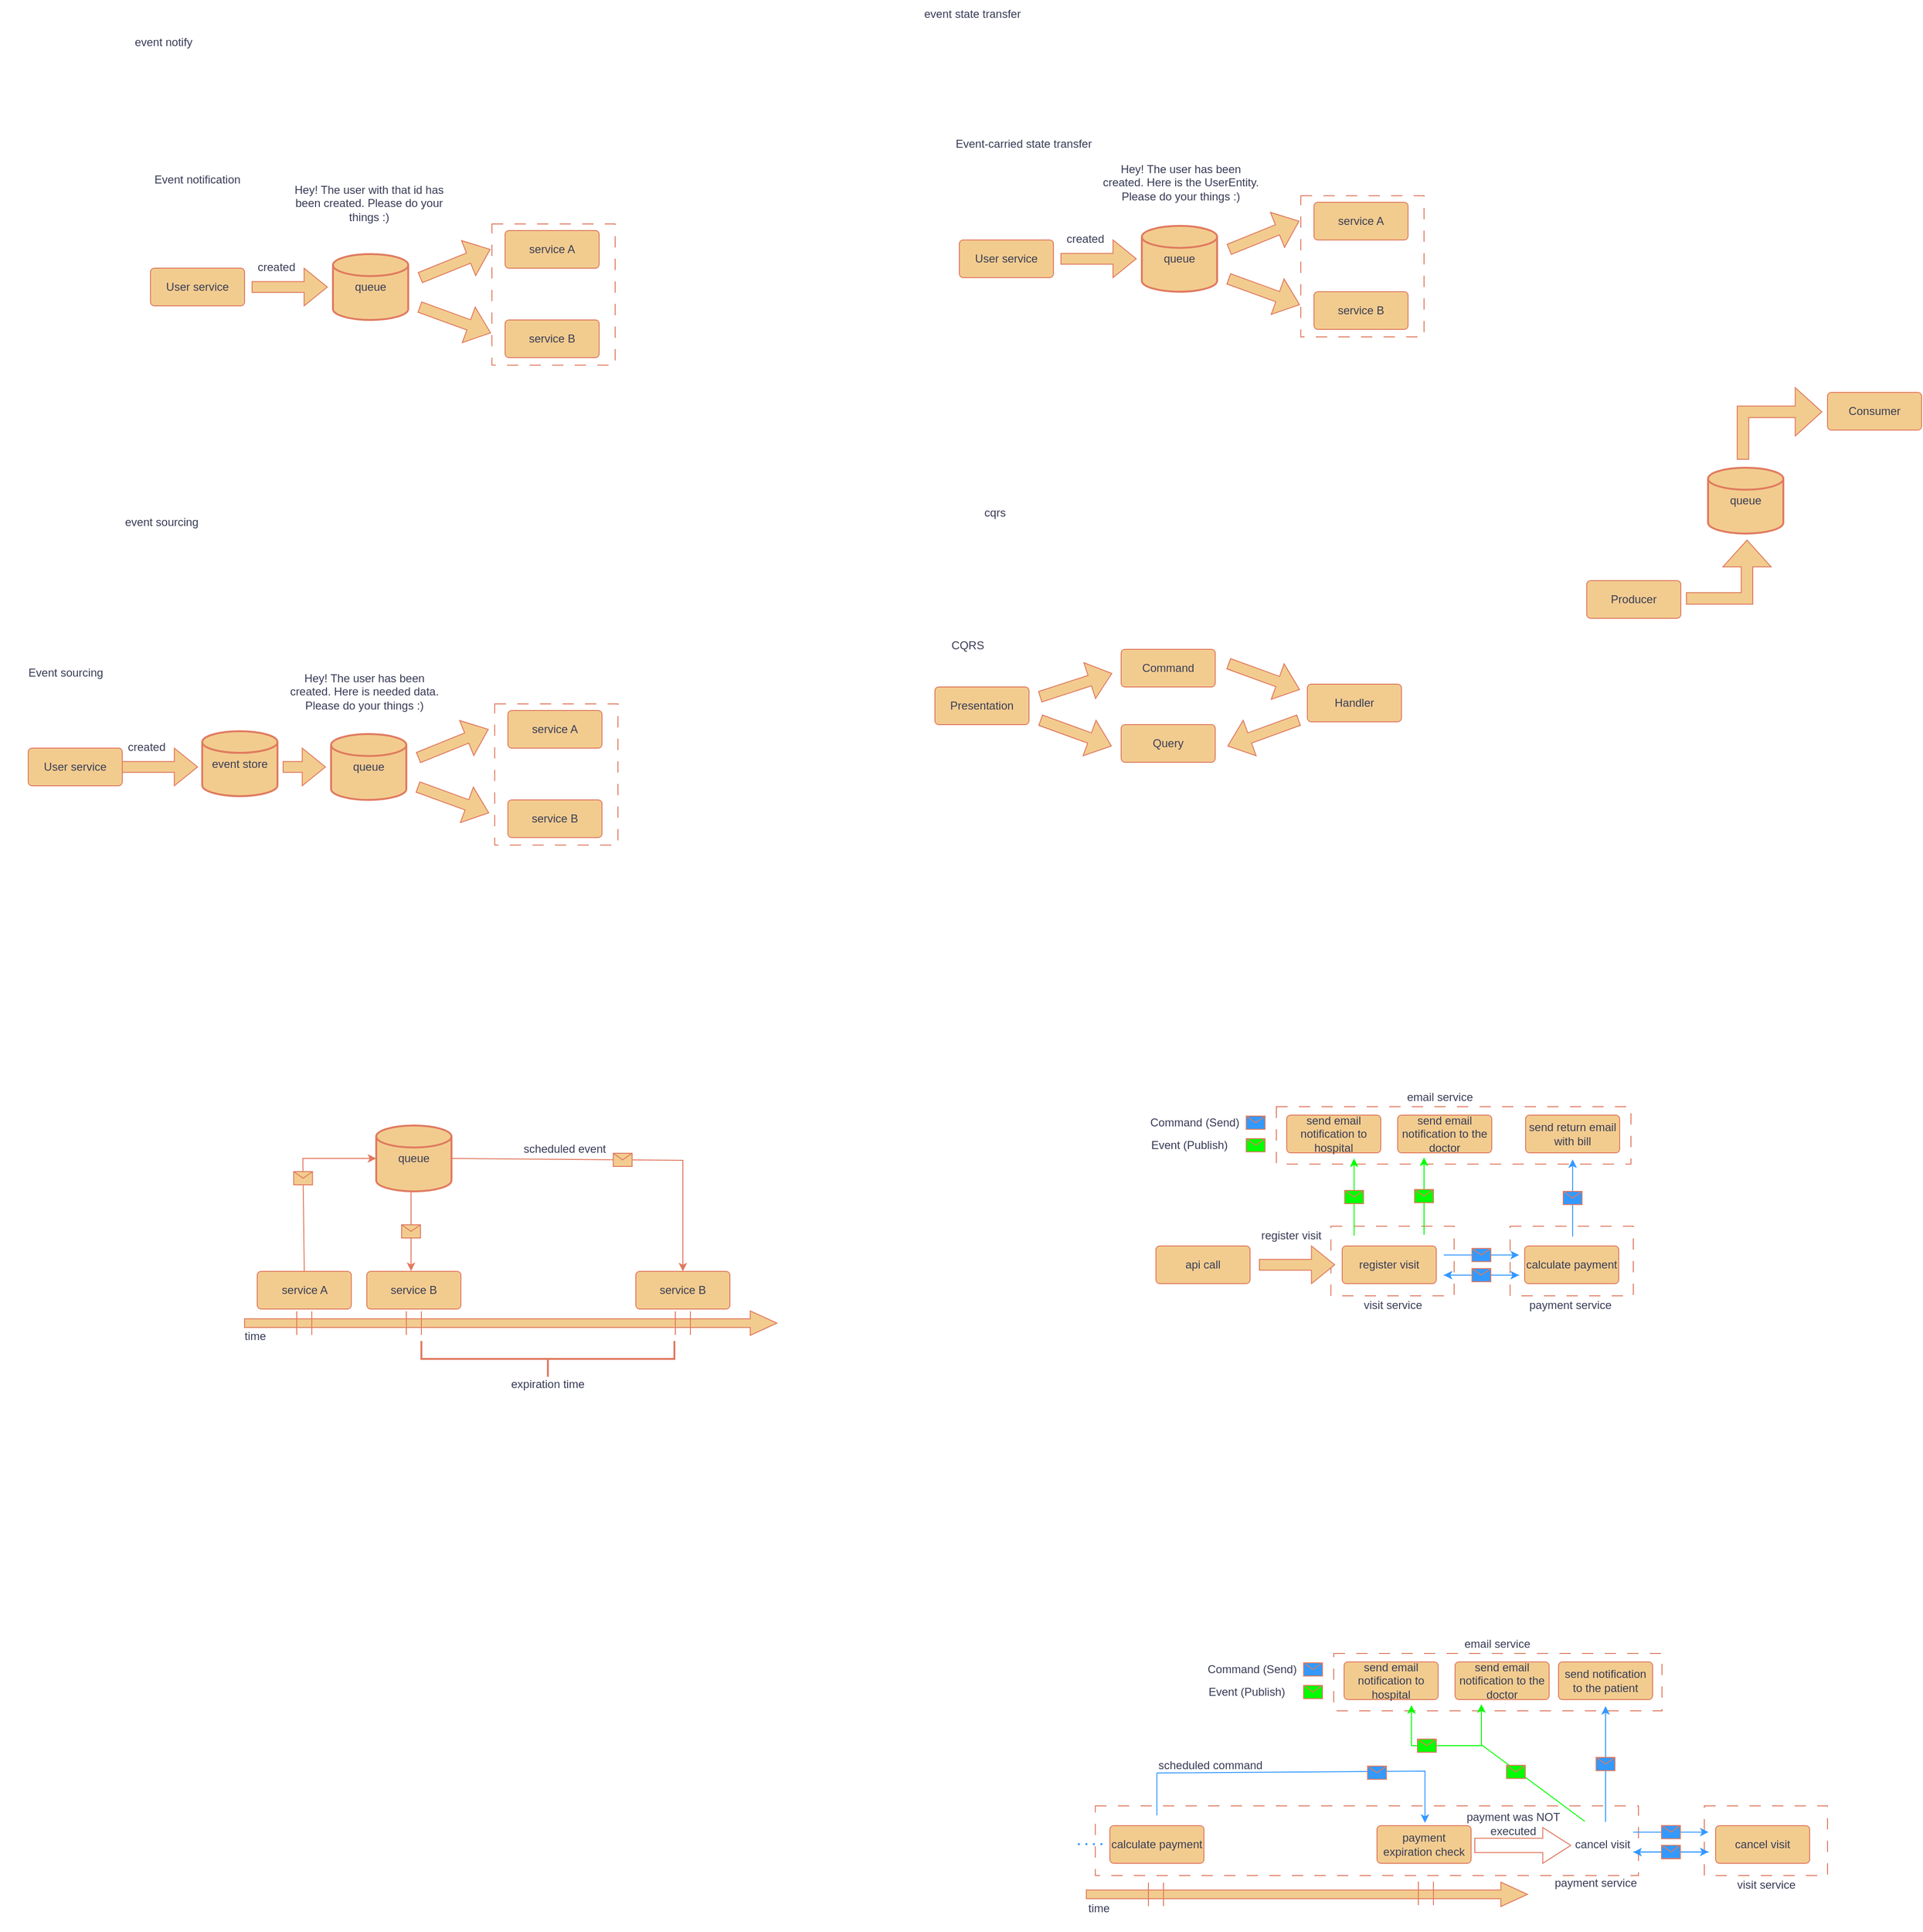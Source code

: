 <mxfile version="22.1.16" type="device">
  <diagram name="Page-1" id="03gn54fC_PQJAzi-wbwn">
    <mxGraphModel dx="1185" dy="645" grid="0" gridSize="10" guides="1" tooltips="1" connect="1" arrows="1" fold="1" page="1" pageScale="1" pageWidth="2339" pageHeight="3300" math="0" shadow="0">
      <root>
        <mxCell id="0" />
        <mxCell id="1" parent="0" />
        <mxCell id="0YOIlWyVi92QSZji-Vm6-12" value="" style="rounded=0;whiteSpace=wrap;html=1;fillColor=none;dashed=1;dashPattern=12 12;shadow=0;labelBackgroundColor=none;strokeColor=#E07A5F;fontColor=#393C56;" parent="1" vertex="1">
          <mxGeometry x="1621" y="1423" width="131" height="74" as="geometry" />
        </mxCell>
        <mxCell id="0YOIlWyVi92QSZji-Vm6-13" value="" style="rounded=0;whiteSpace=wrap;html=1;fillColor=none;dashed=1;dashPattern=12 12;shadow=0;labelBackgroundColor=none;strokeColor=#E07A5F;fontColor=#393C56;" parent="1" vertex="1">
          <mxGeometry x="1811.5" y="1423" width="131" height="74" as="geometry" />
        </mxCell>
        <mxCell id="0YOIlWyVi92QSZji-Vm6-14" value="" style="rounded=0;whiteSpace=wrap;html=1;fillColor=none;dashed=1;dashPattern=12 12;shadow=0;labelBackgroundColor=none;strokeColor=#E07A5F;fontColor=#393C56;" parent="1" vertex="1">
          <mxGeometry x="1563" y="1296" width="377" height="61" as="geometry" />
        </mxCell>
        <mxCell id="8Pn0S1RL_JVSQfI87vA--12" value="" style="rounded=0;whiteSpace=wrap;html=1;fillColor=none;dashed=1;dashPattern=12 12;shadow=0;labelBackgroundColor=none;strokeColor=#E07A5F;fontColor=#393C56;" parent="1" vertex="1">
          <mxGeometry x="729" y="358" width="131" height="150" as="geometry" />
        </mxCell>
        <mxCell id="8Pn0S1RL_JVSQfI87vA--2" value="User service" style="rounded=1;arcSize=10;whiteSpace=wrap;html=1;align=center;labelBackgroundColor=none;fillColor=#F2CC8F;strokeColor=#E07A5F;fontColor=#393C56;" parent="1" vertex="1">
          <mxGeometry x="366" y="405" width="100" height="40" as="geometry" />
        </mxCell>
        <mxCell id="8Pn0S1RL_JVSQfI87vA--3" value="queue" style="strokeWidth=2;html=1;shape=mxgraph.flowchart.database;whiteSpace=wrap;labelBackgroundColor=none;fillColor=#F2CC8F;strokeColor=#E07A5F;fontColor=#393C56;" parent="1" vertex="1">
          <mxGeometry x="560" y="390" width="80" height="70" as="geometry" />
        </mxCell>
        <mxCell id="8Pn0S1RL_JVSQfI87vA--4" value="" style="html=1;shadow=0;dashed=0;align=center;verticalAlign=middle;shape=mxgraph.arrows2.arrow;dy=0.71;dx=24.67;notch=0;labelBackgroundColor=none;fillColor=#F2CC8F;strokeColor=#E07A5F;fontColor=#393C56;" parent="1" vertex="1">
          <mxGeometry x="474" y="405" width="80" height="40" as="geometry" />
        </mxCell>
        <mxCell id="8Pn0S1RL_JVSQfI87vA--5" value="created" style="text;strokeColor=none;fillColor=none;spacingLeft=4;spacingRight=4;overflow=hidden;rotatable=0;points=[[0,0.5],[1,0.5]];portConstraint=eastwest;fontSize=12;whiteSpace=wrap;html=1;labelBackgroundColor=none;fontColor=#393C56;" parent="1" vertex="1">
          <mxGeometry x="474" y="390" width="80" height="30" as="geometry" />
        </mxCell>
        <mxCell id="8Pn0S1RL_JVSQfI87vA--6" value="service A" style="rounded=1;arcSize=10;whiteSpace=wrap;html=1;align=center;labelBackgroundColor=none;fillColor=#F2CC8F;strokeColor=#E07A5F;fontColor=#393C56;" parent="1" vertex="1">
          <mxGeometry x="743" y="365" width="100" height="40" as="geometry" />
        </mxCell>
        <mxCell id="8Pn0S1RL_JVSQfI87vA--7" value="service B" style="rounded=1;arcSize=10;whiteSpace=wrap;html=1;align=center;labelBackgroundColor=none;fillColor=#F2CC8F;strokeColor=#E07A5F;fontColor=#393C56;" parent="1" vertex="1">
          <mxGeometry x="743" y="460" width="100" height="40" as="geometry" />
        </mxCell>
        <mxCell id="8Pn0S1RL_JVSQfI87vA--8" value="" style="html=1;shadow=0;dashed=0;align=center;verticalAlign=middle;shape=mxgraph.arrows2.arrow;dy=0.71;dx=24.67;notch=0;rotation=-22;labelBackgroundColor=none;fillColor=#F2CC8F;strokeColor=#E07A5F;fontColor=#393C56;" parent="1" vertex="1">
          <mxGeometry x="650" y="380" width="80" height="40" as="geometry" />
        </mxCell>
        <mxCell id="8Pn0S1RL_JVSQfI87vA--9" value="" style="html=1;shadow=0;dashed=0;align=center;verticalAlign=middle;shape=mxgraph.arrows2.arrow;dy=0.71;dx=24.67;notch=0;rotation=20;flipV=1;flipH=0;labelBackgroundColor=none;fillColor=#F2CC8F;strokeColor=#E07A5F;fontColor=#393C56;" parent="1" vertex="1">
          <mxGeometry x="650" y="440" width="80" height="40" as="geometry" />
        </mxCell>
        <mxCell id="8Pn0S1RL_JVSQfI87vA--17" value="event notify" style="text;html=1;strokeColor=none;fillColor=none;align=center;verticalAlign=middle;whiteSpace=wrap;rounded=0;labelBackgroundColor=none;fontColor=#393C56;" parent="1" vertex="1">
          <mxGeometry x="310" y="150" width="140" height="30" as="geometry" />
        </mxCell>
        <mxCell id="8Pn0S1RL_JVSQfI87vA--18" value="Hey! The user with that id has been created. Please do your things :)" style="text;html=1;align=center;verticalAlign=middle;whiteSpace=wrap;rounded=0;labelBackgroundColor=none;fontColor=#393C56;" parent="1" vertex="1">
          <mxGeometry x="511.5" y="307" width="173" height="58" as="geometry" />
        </mxCell>
        <mxCell id="8Pn0S1RL_JVSQfI87vA--35" value="" style="rounded=0;whiteSpace=wrap;html=1;fillColor=none;dashed=1;dashPattern=12 12;shadow=0;labelBackgroundColor=none;strokeColor=#E07A5F;fontColor=#393C56;" parent="1" vertex="1">
          <mxGeometry x="1589" y="328" width="131" height="150" as="geometry" />
        </mxCell>
        <mxCell id="8Pn0S1RL_JVSQfI87vA--36" value="User service" style="rounded=1;arcSize=10;whiteSpace=wrap;html=1;align=center;labelBackgroundColor=none;fillColor=#F2CC8F;strokeColor=#E07A5F;fontColor=#393C56;" parent="1" vertex="1">
          <mxGeometry x="1226" y="375" width="100" height="40" as="geometry" />
        </mxCell>
        <mxCell id="8Pn0S1RL_JVSQfI87vA--37" value="queue" style="strokeWidth=2;html=1;shape=mxgraph.flowchart.database;whiteSpace=wrap;labelBackgroundColor=none;fillColor=#F2CC8F;strokeColor=#E07A5F;fontColor=#393C56;" parent="1" vertex="1">
          <mxGeometry x="1420" y="360" width="80" height="70" as="geometry" />
        </mxCell>
        <mxCell id="8Pn0S1RL_JVSQfI87vA--38" value="" style="html=1;shadow=0;dashed=0;align=center;verticalAlign=middle;shape=mxgraph.arrows2.arrow;dy=0.71;dx=24.67;notch=0;labelBackgroundColor=none;fillColor=#F2CC8F;strokeColor=#E07A5F;fontColor=#393C56;" parent="1" vertex="1">
          <mxGeometry x="1334" y="375" width="80" height="40" as="geometry" />
        </mxCell>
        <mxCell id="8Pn0S1RL_JVSQfI87vA--39" value="created" style="text;strokeColor=none;fillColor=none;spacingLeft=4;spacingRight=4;overflow=hidden;rotatable=0;points=[[0,0.5],[1,0.5]];portConstraint=eastwest;fontSize=12;whiteSpace=wrap;html=1;labelBackgroundColor=none;fontColor=#393C56;" parent="1" vertex="1">
          <mxGeometry x="1334" y="360" width="80" height="30" as="geometry" />
        </mxCell>
        <mxCell id="8Pn0S1RL_JVSQfI87vA--40" value="service A" style="rounded=1;arcSize=10;whiteSpace=wrap;html=1;align=center;labelBackgroundColor=none;fillColor=#F2CC8F;strokeColor=#E07A5F;fontColor=#393C56;" parent="1" vertex="1">
          <mxGeometry x="1603" y="335" width="100" height="40" as="geometry" />
        </mxCell>
        <mxCell id="8Pn0S1RL_JVSQfI87vA--41" value="service B" style="rounded=1;arcSize=10;whiteSpace=wrap;html=1;align=center;labelBackgroundColor=none;fillColor=#F2CC8F;strokeColor=#E07A5F;fontColor=#393C56;" parent="1" vertex="1">
          <mxGeometry x="1603" y="430" width="100" height="40" as="geometry" />
        </mxCell>
        <mxCell id="8Pn0S1RL_JVSQfI87vA--42" value="" style="html=1;shadow=0;dashed=0;align=center;verticalAlign=middle;shape=mxgraph.arrows2.arrow;dy=0.71;dx=24.67;notch=0;rotation=-22;labelBackgroundColor=none;fillColor=#F2CC8F;strokeColor=#E07A5F;fontColor=#393C56;" parent="1" vertex="1">
          <mxGeometry x="1510" y="350" width="80" height="40" as="geometry" />
        </mxCell>
        <mxCell id="8Pn0S1RL_JVSQfI87vA--43" value="" style="html=1;shadow=0;dashed=0;align=center;verticalAlign=middle;shape=mxgraph.arrows2.arrow;dy=0.71;dx=24.67;notch=0;rotation=20;flipV=1;flipH=0;labelBackgroundColor=none;fillColor=#F2CC8F;strokeColor=#E07A5F;fontColor=#393C56;" parent="1" vertex="1">
          <mxGeometry x="1510" y="410" width="80" height="40" as="geometry" />
        </mxCell>
        <mxCell id="8Pn0S1RL_JVSQfI87vA--49" value="event state transfer" style="text;html=1;strokeColor=none;fillColor=none;align=center;verticalAlign=middle;whiteSpace=wrap;rounded=0;labelBackgroundColor=none;fontColor=#393C56;" parent="1" vertex="1">
          <mxGeometry x="1170" y="120" width="140" height="30" as="geometry" />
        </mxCell>
        <mxCell id="8Pn0S1RL_JVSQfI87vA--50" value="Hey! The user has been created. Here is the UserEntity. Please do your things :)" style="text;html=1;align=center;verticalAlign=middle;whiteSpace=wrap;rounded=0;labelBackgroundColor=none;fontColor=#393C56;" parent="1" vertex="1">
          <mxGeometry x="1375" y="283" width="173" height="61" as="geometry" />
        </mxCell>
        <mxCell id="8Pn0S1RL_JVSQfI87vA--51" value="" style="rounded=0;whiteSpace=wrap;html=1;fillColor=none;dashed=1;dashPattern=12 12;shadow=0;labelBackgroundColor=none;strokeColor=#E07A5F;fontColor=#393C56;" parent="1" vertex="1">
          <mxGeometry x="732" y="868" width="131" height="150" as="geometry" />
        </mxCell>
        <mxCell id="8Pn0S1RL_JVSQfI87vA--52" value="User service" style="rounded=1;arcSize=10;whiteSpace=wrap;html=1;align=center;labelBackgroundColor=none;fillColor=#F2CC8F;strokeColor=#E07A5F;fontColor=#393C56;" parent="1" vertex="1">
          <mxGeometry x="236" y="915" width="100" height="40" as="geometry" />
        </mxCell>
        <mxCell id="8Pn0S1RL_JVSQfI87vA--53" value="queue" style="strokeWidth=2;html=1;shape=mxgraph.flowchart.database;whiteSpace=wrap;labelBackgroundColor=none;fillColor=#F2CC8F;strokeColor=#E07A5F;fontColor=#393C56;" parent="1" vertex="1">
          <mxGeometry x="558" y="900" width="80" height="70" as="geometry" />
        </mxCell>
        <mxCell id="8Pn0S1RL_JVSQfI87vA--54" value="" style="html=1;shadow=0;dashed=0;align=center;verticalAlign=middle;shape=mxgraph.arrows2.arrow;dy=0.71;dx=24.67;notch=0;labelBackgroundColor=none;fillColor=#F2CC8F;strokeColor=#E07A5F;fontColor=#393C56;" parent="1" vertex="1">
          <mxGeometry x="507" y="915" width="45" height="40" as="geometry" />
        </mxCell>
        <mxCell id="8Pn0S1RL_JVSQfI87vA--56" value="service A" style="rounded=1;arcSize=10;whiteSpace=wrap;html=1;align=center;labelBackgroundColor=none;fillColor=#F2CC8F;strokeColor=#E07A5F;fontColor=#393C56;" parent="1" vertex="1">
          <mxGeometry x="746" y="875" width="100" height="40" as="geometry" />
        </mxCell>
        <mxCell id="8Pn0S1RL_JVSQfI87vA--57" value="service B" style="rounded=1;arcSize=10;whiteSpace=wrap;html=1;align=center;labelBackgroundColor=none;fillColor=#F2CC8F;strokeColor=#E07A5F;fontColor=#393C56;" parent="1" vertex="1">
          <mxGeometry x="746" y="970" width="100" height="40" as="geometry" />
        </mxCell>
        <mxCell id="8Pn0S1RL_JVSQfI87vA--58" value="" style="html=1;shadow=0;dashed=0;align=center;verticalAlign=middle;shape=mxgraph.arrows2.arrow;dy=0.71;dx=24.67;notch=0;rotation=-22;labelBackgroundColor=none;fillColor=#F2CC8F;strokeColor=#E07A5F;fontColor=#393C56;" parent="1" vertex="1">
          <mxGeometry x="648" y="890" width="80" height="40" as="geometry" />
        </mxCell>
        <mxCell id="8Pn0S1RL_JVSQfI87vA--59" value="" style="html=1;shadow=0;dashed=0;align=center;verticalAlign=middle;shape=mxgraph.arrows2.arrow;dy=0.71;dx=24.67;notch=0;rotation=20;flipV=1;flipH=0;labelBackgroundColor=none;fillColor=#F2CC8F;strokeColor=#E07A5F;fontColor=#393C56;" parent="1" vertex="1">
          <mxGeometry x="648" y="950" width="80" height="40" as="geometry" />
        </mxCell>
        <mxCell id="8Pn0S1RL_JVSQfI87vA--65" value="event sourcing" style="text;html=1;strokeColor=none;fillColor=none;align=center;verticalAlign=middle;whiteSpace=wrap;rounded=0;labelBackgroundColor=none;fontColor=#393C56;" parent="1" vertex="1">
          <mxGeometry x="308" y="660" width="140" height="30" as="geometry" />
        </mxCell>
        <mxCell id="8Pn0S1RL_JVSQfI87vA--66" value="Hey! The user has been created. Here is needed data. Please do your things :)" style="text;html=1;align=center;verticalAlign=middle;whiteSpace=wrap;rounded=0;labelBackgroundColor=none;fontColor=#393C56;" parent="1" vertex="1">
          <mxGeometry x="511.5" y="830" width="163" height="49" as="geometry" />
        </mxCell>
        <mxCell id="8Pn0S1RL_JVSQfI87vA--67" value="event store" style="strokeWidth=2;html=1;shape=mxgraph.flowchart.database;whiteSpace=wrap;labelBackgroundColor=none;fillColor=#F2CC8F;strokeColor=#E07A5F;fontColor=#393C56;" parent="1" vertex="1">
          <mxGeometry x="421" y="897" width="80" height="69" as="geometry" />
        </mxCell>
        <mxCell id="8Pn0S1RL_JVSQfI87vA--71" value="Presentation" style="rounded=1;arcSize=10;whiteSpace=wrap;html=1;align=center;labelBackgroundColor=none;fillColor=#F2CC8F;strokeColor=#E07A5F;fontColor=#393C56;" parent="1" vertex="1">
          <mxGeometry x="1200" y="850" width="100" height="40" as="geometry" />
        </mxCell>
        <mxCell id="8Pn0S1RL_JVSQfI87vA--72" value="" style="html=1;shadow=0;dashed=0;align=center;verticalAlign=middle;shape=mxgraph.arrows2.arrow;dy=0.71;dx=24.67;notch=0;rotation=-18;labelBackgroundColor=none;fillColor=#F2CC8F;strokeColor=#E07A5F;fontColor=#393C56;" parent="1" vertex="1">
          <mxGeometry x="1310" y="828" width="80" height="40" as="geometry" />
        </mxCell>
        <mxCell id="8Pn0S1RL_JVSQfI87vA--74" value="Command" style="rounded=1;arcSize=10;whiteSpace=wrap;html=1;align=center;labelBackgroundColor=none;fillColor=#F2CC8F;strokeColor=#E07A5F;fontColor=#393C56;" parent="1" vertex="1">
          <mxGeometry x="1398" y="810" width="100" height="40" as="geometry" />
        </mxCell>
        <mxCell id="8Pn0S1RL_JVSQfI87vA--75" value="Query" style="rounded=1;arcSize=10;whiteSpace=wrap;html=1;align=center;labelBackgroundColor=none;fillColor=#F2CC8F;strokeColor=#E07A5F;fontColor=#393C56;" parent="1" vertex="1">
          <mxGeometry x="1398" y="890" width="100" height="40" as="geometry" />
        </mxCell>
        <mxCell id="8Pn0S1RL_JVSQfI87vA--76" value="" style="html=1;shadow=0;dashed=0;align=center;verticalAlign=middle;shape=mxgraph.arrows2.arrow;dy=0.71;dx=24.67;notch=0;rotation=20;labelBackgroundColor=none;fillColor=#F2CC8F;strokeColor=#E07A5F;fontColor=#393C56;" parent="1" vertex="1">
          <mxGeometry x="1310" y="879" width="80" height="40" as="geometry" />
        </mxCell>
        <mxCell id="8Pn0S1RL_JVSQfI87vA--77" value="" style="html=1;shadow=0;dashed=0;align=center;verticalAlign=middle;shape=mxgraph.arrows2.arrow;dy=0.71;dx=24.67;notch=0;labelBackgroundColor=none;fillColor=#F2CC8F;strokeColor=#E07A5F;fontColor=#393C56;rotation=20;" parent="1" vertex="1">
          <mxGeometry x="1510" y="819" width="80" height="40" as="geometry" />
        </mxCell>
        <mxCell id="8Pn0S1RL_JVSQfI87vA--78" value="" style="html=1;shadow=0;dashed=0;align=center;verticalAlign=middle;shape=mxgraph.arrows2.arrow;dy=0.71;dx=24.67;notch=0;labelBackgroundColor=none;fillColor=#F2CC8F;strokeColor=#E07A5F;fontColor=#393C56;flipV=1;flipH=1;rotation=-20;" parent="1" vertex="1">
          <mxGeometry x="1509" y="879" width="80" height="40" as="geometry" />
        </mxCell>
        <mxCell id="8Pn0S1RL_JVSQfI87vA--80" value="cqrs" style="text;html=1;strokeColor=none;fillColor=none;align=center;verticalAlign=middle;whiteSpace=wrap;rounded=0;labelBackgroundColor=none;fontColor=#393C56;" parent="1" vertex="1">
          <mxGeometry x="1194" y="650" width="140" height="30" as="geometry" />
        </mxCell>
        <mxCell id="8Pn0S1RL_JVSQfI87vA--82" value="Event notification" style="text;html=1;strokeColor=none;fillColor=none;align=center;verticalAlign=middle;whiteSpace=wrap;rounded=0;labelBackgroundColor=none;fontColor=#393C56;" parent="1" vertex="1">
          <mxGeometry x="346" y="296" width="140" height="30" as="geometry" />
        </mxCell>
        <mxCell id="8Pn0S1RL_JVSQfI87vA--83" value="Event sourcing" style="text;html=1;strokeColor=none;fillColor=none;align=center;verticalAlign=middle;whiteSpace=wrap;rounded=0;labelBackgroundColor=none;fontColor=#393C56;" parent="1" vertex="1">
          <mxGeometry x="206" y="820" width="140" height="30" as="geometry" />
        </mxCell>
        <mxCell id="8Pn0S1RL_JVSQfI87vA--85" value="Event-carried state transfer" style="text;html=1;strokeColor=none;fillColor=none;align=center;verticalAlign=middle;whiteSpace=wrap;rounded=0;labelBackgroundColor=none;fontColor=#393C56;" parent="1" vertex="1">
          <mxGeometry x="1211" y="259" width="167" height="27" as="geometry" />
        </mxCell>
        <mxCell id="8Pn0S1RL_JVSQfI87vA--86" value="CQRS" style="text;html=1;strokeColor=none;fillColor=none;align=center;verticalAlign=middle;whiteSpace=wrap;rounded=0;labelBackgroundColor=none;fontColor=#393C56;" parent="1" vertex="1">
          <mxGeometry x="1165" y="791" width="140" height="30" as="geometry" />
        </mxCell>
        <mxCell id="8Pn0S1RL_JVSQfI87vA--87" value="Producer" style="rounded=1;arcSize=10;whiteSpace=wrap;html=1;align=center;labelBackgroundColor=none;fillColor=#F2CC8F;strokeColor=#E07A5F;fontColor=#393C56;" parent="1" vertex="1">
          <mxGeometry x="1893" y="737" width="100" height="40" as="geometry" />
        </mxCell>
        <mxCell id="8Pn0S1RL_JVSQfI87vA--88" value="queue" style="strokeWidth=2;html=1;shape=mxgraph.flowchart.database;whiteSpace=wrap;labelBackgroundColor=none;fillColor=#F2CC8F;strokeColor=#E07A5F;fontColor=#393C56;" parent="1" vertex="1">
          <mxGeometry x="2022" y="617" width="80" height="70" as="geometry" />
        </mxCell>
        <mxCell id="8Pn0S1RL_JVSQfI87vA--91" value="" style="html=1;shadow=0;dashed=0;align=center;verticalAlign=middle;shape=mxgraph.arrows2.bendArrow;dy=6.12;dx=28.32;notch=0;arrowHead=51.25;rounded=0;labelBackgroundColor=none;fillColor=#F2CC8F;strokeColor=#E07A5F;fontColor=#393C56;" parent="1" vertex="1">
          <mxGeometry x="2053" y="532" width="90" height="76" as="geometry" />
        </mxCell>
        <mxCell id="8Pn0S1RL_JVSQfI87vA--92" value="Consumer" style="rounded=1;arcSize=10;whiteSpace=wrap;html=1;align=center;labelBackgroundColor=none;fillColor=#F2CC8F;strokeColor=#E07A5F;fontColor=#393C56;" parent="1" vertex="1">
          <mxGeometry x="2149" y="537" width="100" height="40" as="geometry" />
        </mxCell>
        <mxCell id="8Pn0S1RL_JVSQfI87vA--93" value="" style="html=1;shadow=0;dashed=0;align=center;verticalAlign=middle;shape=mxgraph.arrows2.bendArrow;dy=6.12;dx=28.32;notch=0;arrowHead=51.25;rounded=0;labelBackgroundColor=none;fillColor=#F2CC8F;strokeColor=#E07A5F;fontColor=#393C56;rotation=-90;flipH=0;flipV=1;" parent="1" vertex="1">
          <mxGeometry x="2010" y="683" width="68" height="90" as="geometry" />
        </mxCell>
        <mxCell id="8Pn0S1RL_JVSQfI87vA--94" value="service A" style="rounded=1;arcSize=10;whiteSpace=wrap;html=1;align=center;labelBackgroundColor=none;fillColor=#F2CC8F;strokeColor=#E07A5F;fontColor=#393C56;" parent="1" vertex="1">
          <mxGeometry x="479.5" y="1471" width="100" height="40" as="geometry" />
        </mxCell>
        <mxCell id="8Pn0S1RL_JVSQfI87vA--101" value="" style="html=1;shadow=0;dashed=0;align=center;verticalAlign=middle;shape=mxgraph.arrows2.arrow;dy=0.64;dx=28.33;notch=0;strokeColor=#E07A5F;fontColor=#393C56;fillColor=#F2CC8F;" parent="1" vertex="1">
          <mxGeometry x="466" y="1513" width="566" height="26" as="geometry" />
        </mxCell>
        <mxCell id="8Pn0S1RL_JVSQfI87vA--102" value="" style="shape=partialRectangle;whiteSpace=wrap;html=1;top=0;bottom=0;fillColor=none;strokeColor=#E07A5F;fontColor=#393C56;" parent="1" vertex="1">
          <mxGeometry x="521.5" y="1514" width="16" height="24" as="geometry" />
        </mxCell>
        <mxCell id="8Pn0S1RL_JVSQfI87vA--103" value="service B" style="rounded=1;arcSize=10;whiteSpace=wrap;html=1;align=center;labelBackgroundColor=none;fillColor=#F2CC8F;strokeColor=#E07A5F;fontColor=#393C56;" parent="1" vertex="1">
          <mxGeometry x="596" y="1471" width="100" height="40" as="geometry" />
        </mxCell>
        <mxCell id="8Pn0S1RL_JVSQfI87vA--104" value="" style="shape=partialRectangle;whiteSpace=wrap;html=1;top=0;bottom=0;fillColor=none;strokeColor=#E07A5F;fontColor=#393C56;" parent="1" vertex="1">
          <mxGeometry x="638" y="1514" width="16" height="24" as="geometry" />
        </mxCell>
        <mxCell id="8Pn0S1RL_JVSQfI87vA--105" value="service B" style="rounded=1;arcSize=10;whiteSpace=wrap;html=1;align=center;labelBackgroundColor=none;fillColor=#F2CC8F;strokeColor=#E07A5F;fontColor=#393C56;" parent="1" vertex="1">
          <mxGeometry x="882" y="1471" width="100" height="40" as="geometry" />
        </mxCell>
        <mxCell id="8Pn0S1RL_JVSQfI87vA--106" value="" style="shape=partialRectangle;whiteSpace=wrap;html=1;top=0;bottom=0;fillColor=none;strokeColor=#E07A5F;fontColor=#393C56;" parent="1" vertex="1">
          <mxGeometry x="924" y="1514" width="16" height="24" as="geometry" />
        </mxCell>
        <mxCell id="8Pn0S1RL_JVSQfI87vA--107" value="queue" style="strokeWidth=2;html=1;shape=mxgraph.flowchart.database;whiteSpace=wrap;labelBackgroundColor=none;fillColor=#F2CC8F;strokeColor=#E07A5F;fontColor=#393C56;" parent="1" vertex="1">
          <mxGeometry x="606" y="1316" width="80" height="70" as="geometry" />
        </mxCell>
        <mxCell id="8Pn0S1RL_JVSQfI87vA--108" value="" style="endArrow=classic;html=1;rounded=0;strokeColor=#E07A5F;fontColor=default;labelBackgroundColor=none;exitX=0.5;exitY=0;exitDx=0;exitDy=0;entryX=0;entryY=0.5;entryDx=0;entryDy=0;entryPerimeter=0;" parent="1" source="8Pn0S1RL_JVSQfI87vA--94" target="8Pn0S1RL_JVSQfI87vA--107" edge="1">
          <mxGeometry relative="1" as="geometry">
            <mxPoint x="521.5" y="1335" as="sourcePoint" />
            <mxPoint x="521.5" y="1419.67" as="targetPoint" />
            <Array as="points">
              <mxPoint x="528" y="1351" />
            </Array>
          </mxGeometry>
        </mxCell>
        <mxCell id="8Pn0S1RL_JVSQfI87vA--109" value="" style="shape=message;html=1;outlineConnect=0;strokeColor=#E07A5F;fontColor=#393C56;fillColor=#F2CC8F;labelBackgroundColor=none;direction=east;" parent="8Pn0S1RL_JVSQfI87vA--108" vertex="1">
          <mxGeometry width="20" height="14" relative="1" as="geometry">
            <mxPoint x="-10" y="-7" as="offset" />
          </mxGeometry>
        </mxCell>
        <mxCell id="8Pn0S1RL_JVSQfI87vA--110" value="" style="endArrow=classic;html=1;rounded=0;strokeColor=#E07A5F;fontColor=default;labelBackgroundColor=none;" parent="1" edge="1">
          <mxGeometry relative="1" as="geometry">
            <mxPoint x="643.0" y="1386" as="sourcePoint" />
            <mxPoint x="643.0" y="1470.67" as="targetPoint" />
            <Array as="points">
              <mxPoint x="643.0" y="1423" />
            </Array>
          </mxGeometry>
        </mxCell>
        <mxCell id="8Pn0S1RL_JVSQfI87vA--111" value="" style="shape=message;html=1;outlineConnect=0;strokeColor=#E07A5F;fontColor=#393C56;fillColor=#F2CC8F;labelBackgroundColor=none;direction=east;" parent="8Pn0S1RL_JVSQfI87vA--110" vertex="1">
          <mxGeometry width="20" height="14" relative="1" as="geometry">
            <mxPoint x="-10" y="-7" as="offset" />
          </mxGeometry>
        </mxCell>
        <mxCell id="8Pn0S1RL_JVSQfI87vA--112" value="" style="endArrow=classic;html=1;rounded=0;strokeColor=#E07A5F;fontColor=default;labelBackgroundColor=none;exitX=1;exitY=0.5;exitDx=0;exitDy=0;exitPerimeter=0;entryX=0.5;entryY=0;entryDx=0;entryDy=0;" parent="1" source="8Pn0S1RL_JVSQfI87vA--107" target="8Pn0S1RL_JVSQfI87vA--105" edge="1">
          <mxGeometry relative="1" as="geometry">
            <mxPoint x="819.67" y="1372" as="sourcePoint" />
            <mxPoint x="819.67" y="1456.67" as="targetPoint" />
            <Array as="points">
              <mxPoint x="932" y="1353" />
            </Array>
          </mxGeometry>
        </mxCell>
        <mxCell id="8Pn0S1RL_JVSQfI87vA--113" value="" style="shape=message;html=1;outlineConnect=0;strokeColor=#E07A5F;fontColor=#393C56;fillColor=#F2CC8F;labelBackgroundColor=none;direction=east;" parent="8Pn0S1RL_JVSQfI87vA--112" vertex="1">
          <mxGeometry width="20" height="14" relative="1" as="geometry">
            <mxPoint x="-10" y="-7" as="offset" />
          </mxGeometry>
        </mxCell>
        <mxCell id="8Pn0S1RL_JVSQfI87vA--114" value="scheduled event" style="text;html=1;align=center;verticalAlign=middle;whiteSpace=wrap;rounded=0;labelBackgroundColor=none;fontColor=#393C56;" parent="1" vertex="1">
          <mxGeometry x="725" y="1316" width="163" height="49" as="geometry" />
        </mxCell>
        <mxCell id="8Pn0S1RL_JVSQfI87vA--116" value="expiration time" style="text;html=1;align=center;verticalAlign=middle;whiteSpace=wrap;rounded=0;labelBackgroundColor=none;fontColor=#393C56;" parent="1" vertex="1">
          <mxGeometry x="707" y="1566" width="163" height="49" as="geometry" />
        </mxCell>
        <mxCell id="8Pn0S1RL_JVSQfI87vA--117" value="" style="strokeWidth=2;html=1;shape=mxgraph.flowchart.annotation_2;align=left;labelPosition=right;pointerEvents=1;strokeColor=#E07A5F;fontColor=#393C56;fillColor=#F2CC8F;direction=north;" parent="1" vertex="1">
          <mxGeometry x="654" y="1545" width="269" height="38" as="geometry" />
        </mxCell>
        <mxCell id="8Pn0S1RL_JVSQfI87vA--118" value="time" style="text;html=1;align=center;verticalAlign=middle;whiteSpace=wrap;rounded=0;labelBackgroundColor=none;fontColor=#393C56;" parent="1" vertex="1">
          <mxGeometry x="396" y="1515" width="163" height="49" as="geometry" />
        </mxCell>
        <mxCell id="0YOIlWyVi92QSZji-Vm6-1" value="api call" style="rounded=1;arcSize=10;whiteSpace=wrap;html=1;align=center;labelBackgroundColor=none;fillColor=#F2CC8F;strokeColor=#E07A5F;fontColor=#393C56;" parent="1" vertex="1">
          <mxGeometry x="1435" y="1444" width="100" height="40" as="geometry" />
        </mxCell>
        <mxCell id="0YOIlWyVi92QSZji-Vm6-2" value="" style="html=1;shadow=0;dashed=0;align=center;verticalAlign=middle;shape=mxgraph.arrows2.arrow;dy=0.71;dx=24.67;notch=0;labelBackgroundColor=none;fillColor=#F2CC8F;strokeColor=#E07A5F;fontColor=#393C56;" parent="1" vertex="1">
          <mxGeometry x="1545" y="1444" width="80" height="40" as="geometry" />
        </mxCell>
        <mxCell id="0YOIlWyVi92QSZji-Vm6-3" value="register visit" style="text;strokeColor=none;fillColor=none;spacingLeft=4;spacingRight=4;overflow=hidden;rotatable=0;points=[[0,0.5],[1,0.5]];portConstraint=eastwest;fontSize=12;whiteSpace=wrap;html=1;labelBackgroundColor=none;fontColor=#393C56;" parent="1" vertex="1">
          <mxGeometry x="1541" y="1419" width="80" height="30" as="geometry" />
        </mxCell>
        <mxCell id="0YOIlWyVi92QSZji-Vm6-4" value="register visit" style="rounded=1;arcSize=10;whiteSpace=wrap;html=1;align=center;labelBackgroundColor=none;fillColor=#F2CC8F;strokeColor=#E07A5F;fontColor=#393C56;" parent="1" vertex="1">
          <mxGeometry x="1633" y="1444" width="100" height="40" as="geometry" />
        </mxCell>
        <mxCell id="0YOIlWyVi92QSZji-Vm6-5" value="" style="endArrow=classic;html=1;rounded=0;strokeColor=#3399FF;fontColor=default;labelBackgroundColor=none;" parent="1" edge="1">
          <mxGeometry relative="1" as="geometry">
            <mxPoint x="1741" y="1453.66" as="sourcePoint" />
            <mxPoint x="1821" y="1453.66" as="targetPoint" />
            <Array as="points">
              <mxPoint x="1772" y="1453.66" />
            </Array>
          </mxGeometry>
        </mxCell>
        <mxCell id="0YOIlWyVi92QSZji-Vm6-6" value="" style="shape=message;html=1;outlineConnect=0;strokeColor=#E07A5F;fontColor=#393C56;fillColor=#3399FF;labelBackgroundColor=none;direction=east;" parent="0YOIlWyVi92QSZji-Vm6-5" vertex="1">
          <mxGeometry width="20" height="14" relative="1" as="geometry">
            <mxPoint x="-10" y="-7" as="offset" />
          </mxGeometry>
        </mxCell>
        <mxCell id="0YOIlWyVi92QSZji-Vm6-7" value="calculate payment" style="rounded=1;arcSize=10;whiteSpace=wrap;html=1;align=center;labelBackgroundColor=none;fillColor=#F2CC8F;strokeColor=#E07A5F;fontColor=#393C56;" parent="1" vertex="1">
          <mxGeometry x="1827" y="1444" width="100" height="40" as="geometry" />
        </mxCell>
        <mxCell id="0YOIlWyVi92QSZji-Vm6-8" value="send email notification to hospital" style="rounded=1;arcSize=10;whiteSpace=wrap;html=1;align=center;labelBackgroundColor=none;fillColor=#F2CC8F;strokeColor=#E07A5F;fontColor=#393C56;" parent="1" vertex="1">
          <mxGeometry x="1574" y="1305" width="100" height="40" as="geometry" />
        </mxCell>
        <mxCell id="0YOIlWyVi92QSZji-Vm6-10" value="send email notification to the doctor" style="rounded=1;arcSize=10;whiteSpace=wrap;html=1;align=center;labelBackgroundColor=none;fillColor=#F2CC8F;strokeColor=#E07A5F;fontColor=#393C56;" parent="1" vertex="1">
          <mxGeometry x="1692" y="1305" width="100" height="40" as="geometry" />
        </mxCell>
        <mxCell id="0YOIlWyVi92QSZji-Vm6-11" value="send return email with bill" style="rounded=1;arcSize=10;whiteSpace=wrap;html=1;align=center;labelBackgroundColor=none;fillColor=#F2CC8F;strokeColor=#E07A5F;fontColor=#393C56;" parent="1" vertex="1">
          <mxGeometry x="1828" y="1305" width="100" height="40" as="geometry" />
        </mxCell>
        <mxCell id="0YOIlWyVi92QSZji-Vm6-18" value="" style="endArrow=classic;html=1;rounded=0;strokeColor=#00FF00;fontColor=default;labelBackgroundColor=none;" parent="1" edge="1">
          <mxGeometry relative="1" as="geometry">
            <mxPoint x="1720" y="1432" as="sourcePoint" />
            <mxPoint x="1720" y="1350" as="targetPoint" />
            <Array as="points">
              <mxPoint x="1720" y="1393" />
            </Array>
          </mxGeometry>
        </mxCell>
        <mxCell id="0YOIlWyVi92QSZji-Vm6-19" value="" style="shape=message;html=1;outlineConnect=0;strokeColor=#E07A5F;fontColor=#393C56;fillColor=#00FF00;labelBackgroundColor=none;direction=east;" parent="0YOIlWyVi92QSZji-Vm6-18" vertex="1">
          <mxGeometry width="20" height="14" relative="1" as="geometry">
            <mxPoint x="-10" y="-7" as="offset" />
          </mxGeometry>
        </mxCell>
        <mxCell id="0YOIlWyVi92QSZji-Vm6-20" value="" style="endArrow=classic;html=1;rounded=0;strokeColor=#00FF00;fontColor=default;labelBackgroundColor=none;" parent="1" edge="1">
          <mxGeometry relative="1" as="geometry">
            <mxPoint x="1645.66" y="1433" as="sourcePoint" />
            <mxPoint x="1645.66" y="1351" as="targetPoint" />
            <Array as="points">
              <mxPoint x="1645.66" y="1394" />
            </Array>
          </mxGeometry>
        </mxCell>
        <mxCell id="0YOIlWyVi92QSZji-Vm6-21" value="" style="shape=message;html=1;outlineConnect=0;strokeColor=#E07A5F;fontColor=#393C56;fillColor=#00FF00;labelBackgroundColor=none;direction=east;" parent="0YOIlWyVi92QSZji-Vm6-20" vertex="1">
          <mxGeometry width="20" height="14" relative="1" as="geometry">
            <mxPoint x="-10" y="-7" as="offset" />
          </mxGeometry>
        </mxCell>
        <mxCell id="0YOIlWyVi92QSZji-Vm6-22" value="" style="endArrow=classic;html=1;rounded=0;strokeColor=#3399FF;fontColor=default;labelBackgroundColor=none;" parent="1" edge="1">
          <mxGeometry relative="1" as="geometry">
            <mxPoint x="1878" y="1434" as="sourcePoint" />
            <mxPoint x="1878" y="1352" as="targetPoint" />
            <Array as="points">
              <mxPoint x="1878" y="1395" />
            </Array>
          </mxGeometry>
        </mxCell>
        <mxCell id="0YOIlWyVi92QSZji-Vm6-23" value="" style="shape=message;html=1;outlineConnect=0;strokeColor=#E07A5F;fontColor=#393C56;fillColor=#3399FF;labelBackgroundColor=none;direction=east;" parent="0YOIlWyVi92QSZji-Vm6-22" vertex="1">
          <mxGeometry width="20" height="14" relative="1" as="geometry">
            <mxPoint x="-10" y="-7" as="offset" />
          </mxGeometry>
        </mxCell>
        <mxCell id="0YOIlWyVi92QSZji-Vm6-26" value="" style="shape=message;html=1;outlineConnect=0;strokeColor=#E07A5F;fontColor=#393C56;fillColor=#3399FF;labelBackgroundColor=none;direction=east;" parent="1" vertex="1">
          <mxGeometry x="1531" y="1306.0" width="20" height="14" as="geometry" />
        </mxCell>
        <mxCell id="0YOIlWyVi92QSZji-Vm6-28" value="" style="shape=message;html=1;outlineConnect=0;strokeColor=#E07A5F;fontColor=#393C56;fillColor=#00FF00;labelBackgroundColor=none;direction=east;" parent="1" vertex="1">
          <mxGeometry x="1531" y="1330.0" width="20" height="14" as="geometry" />
        </mxCell>
        <mxCell id="0YOIlWyVi92QSZji-Vm6-29" value="Command (Send)" style="text;strokeColor=none;fillColor=none;spacingLeft=4;spacingRight=4;overflow=hidden;rotatable=0;points=[[0,0.5],[1,0.5]];portConstraint=eastwest;fontSize=12;whiteSpace=wrap;html=1;labelBackgroundColor=none;fontColor=#393C56;" parent="1" vertex="1">
          <mxGeometry x="1423" y="1299" width="125" height="30" as="geometry" />
        </mxCell>
        <mxCell id="0YOIlWyVi92QSZji-Vm6-30" value="Event (Publish)" style="text;strokeColor=none;fillColor=none;spacingLeft=4;spacingRight=4;overflow=hidden;rotatable=0;points=[[0,0.5],[1,0.5]];portConstraint=eastwest;fontSize=12;whiteSpace=wrap;html=1;labelBackgroundColor=none;fontColor=#393C56;" parent="1" vertex="1">
          <mxGeometry x="1424" y="1323" width="114" height="30" as="geometry" />
        </mxCell>
        <mxCell id="0YOIlWyVi92QSZji-Vm6-33" value="visit service" style="text;strokeColor=none;fillColor=none;spacingLeft=4;spacingRight=4;overflow=hidden;rotatable=0;points=[[0,0.5],[1,0.5]];portConstraint=eastwest;fontSize=12;whiteSpace=wrap;html=1;labelBackgroundColor=none;fontColor=#393C56;" parent="1" vertex="1">
          <mxGeometry x="1650" y="1493" width="131" height="34" as="geometry" />
        </mxCell>
        <mxCell id="0YOIlWyVi92QSZji-Vm6-34" value="payment service" style="text;strokeColor=none;fillColor=none;spacingLeft=4;spacingRight=4;overflow=hidden;rotatable=0;points=[[0,0.5],[1,0.5]];portConstraint=eastwest;fontSize=12;whiteSpace=wrap;html=1;labelBackgroundColor=none;fontColor=#393C56;" parent="1" vertex="1">
          <mxGeometry x="1825.5" y="1493" width="131" height="34" as="geometry" />
        </mxCell>
        <mxCell id="0YOIlWyVi92QSZji-Vm6-35" value="email service" style="text;strokeColor=none;fillColor=none;spacingLeft=4;spacingRight=4;overflow=hidden;rotatable=0;points=[[0,0.5],[1,0.5]];portConstraint=eastwest;fontSize=12;whiteSpace=wrap;html=1;labelBackgroundColor=none;fontColor=#393C56;" parent="1" vertex="1">
          <mxGeometry x="1696" y="1272" width="131" height="34" as="geometry" />
        </mxCell>
        <mxCell id="lEFkLErQSJB05P0usoAN-1" value="" style="html=1;shadow=0;dashed=0;align=center;verticalAlign=middle;shape=mxgraph.arrows2.arrow;dy=0.71;dx=24.67;notch=0;labelBackgroundColor=none;fillColor=#F2CC8F;strokeColor=#E07A5F;fontColor=#393C56;" parent="1" vertex="1">
          <mxGeometry x="336" y="915" width="80" height="40" as="geometry" />
        </mxCell>
        <mxCell id="lEFkLErQSJB05P0usoAN-2" value="created" style="text;strokeColor=none;fillColor=none;spacingLeft=4;spacingRight=4;overflow=hidden;rotatable=0;points=[[0,0.5],[1,0.5]];portConstraint=eastwest;fontSize=12;whiteSpace=wrap;html=1;labelBackgroundColor=none;fontColor=#393C56;" parent="1" vertex="1">
          <mxGeometry x="336" y="900" width="80" height="30" as="geometry" />
        </mxCell>
        <mxCell id="smnPEDKOJyFxUnCn_8g--1" value="" style="rounded=0;whiteSpace=wrap;html=1;fillColor=none;dashed=1;dashPattern=12 12;shadow=0;labelBackgroundColor=none;strokeColor=#E07A5F;fontColor=#393C56;" vertex="1" parent="1">
          <mxGeometry x="1370.5" y="2039" width="577.5" height="74" as="geometry" />
        </mxCell>
        <mxCell id="smnPEDKOJyFxUnCn_8g--2" value="calculate payment" style="rounded=1;arcSize=10;whiteSpace=wrap;html=1;align=center;labelBackgroundColor=none;fillColor=#F2CC8F;strokeColor=#E07A5F;fontColor=#393C56;" vertex="1" parent="1">
          <mxGeometry x="1386" y="2060" width="100" height="40" as="geometry" />
        </mxCell>
        <mxCell id="smnPEDKOJyFxUnCn_8g--3" value="payment service" style="text;strokeColor=none;fillColor=none;spacingLeft=4;spacingRight=4;overflow=hidden;rotatable=0;points=[[0,0.5],[1,0.5]];portConstraint=eastwest;fontSize=12;whiteSpace=wrap;html=1;labelBackgroundColor=none;fontColor=#393C56;" vertex="1" parent="1">
          <mxGeometry x="1853" y="2107" width="131" height="34" as="geometry" />
        </mxCell>
        <mxCell id="smnPEDKOJyFxUnCn_8g--4" value="" style="endArrow=none;dashed=1;html=1;dashPattern=1 3;strokeWidth=2;rounded=0;fillColor=#dae8fc;strokeColor=#3399FF;" edge="1" parent="1">
          <mxGeometry width="50" height="50" relative="1" as="geometry">
            <mxPoint x="1352" y="2079.66" as="sourcePoint" />
            <mxPoint x="1382" y="2079.66" as="targetPoint" />
          </mxGeometry>
        </mxCell>
        <mxCell id="smnPEDKOJyFxUnCn_8g--5" value="" style="html=1;shadow=0;dashed=0;align=center;verticalAlign=middle;shape=mxgraph.arrows2.arrow;dy=0.64;dx=28.33;notch=0;strokeColor=#E07A5F;fontColor=#393C56;fillColor=#F2CC8F;" vertex="1" parent="1">
          <mxGeometry x="1361" y="2120" width="469" height="26" as="geometry" />
        </mxCell>
        <mxCell id="smnPEDKOJyFxUnCn_8g--6" value="" style="shape=partialRectangle;whiteSpace=wrap;html=1;top=0;bottom=0;fillColor=none;strokeColor=#E07A5F;fontColor=#393C56;" vertex="1" parent="1">
          <mxGeometry x="1427" y="2121" width="16" height="24" as="geometry" />
        </mxCell>
        <mxCell id="smnPEDKOJyFxUnCn_8g--7" value="" style="endArrow=classic;html=1;rounded=0;strokeColor=#3399FF;fontColor=default;labelBackgroundColor=none;" edge="1" parent="1">
          <mxGeometry relative="1" as="geometry">
            <mxPoint x="1436" y="2004" as="sourcePoint" />
            <mxPoint x="1721" y="2057" as="targetPoint" />
            <Array as="points">
              <mxPoint x="1721" y="2002" />
            </Array>
          </mxGeometry>
        </mxCell>
        <mxCell id="smnPEDKOJyFxUnCn_8g--8" value="" style="shape=message;html=1;outlineConnect=0;strokeColor=#E07A5F;fontColor=#393C56;fillColor=#3399FF;labelBackgroundColor=none;direction=east;" vertex="1" parent="smnPEDKOJyFxUnCn_8g--7">
          <mxGeometry width="20" height="14" relative="1" as="geometry">
            <mxPoint x="54" y="-6" as="offset" />
          </mxGeometry>
        </mxCell>
        <mxCell id="smnPEDKOJyFxUnCn_8g--9" value="scheduled command" style="text;html=1;align=center;verticalAlign=middle;whiteSpace=wrap;rounded=0;labelBackgroundColor=none;fontColor=#393C56;" vertex="1" parent="1">
          <mxGeometry x="1427" y="1971" width="132" height="49" as="geometry" />
        </mxCell>
        <mxCell id="smnPEDKOJyFxUnCn_8g--10" value="payment expiration check" style="rounded=1;arcSize=10;whiteSpace=wrap;html=1;align=center;labelBackgroundColor=none;fillColor=#F2CC8F;strokeColor=#E07A5F;fontColor=#393C56;" vertex="1" parent="1">
          <mxGeometry x="1670" y="2060" width="100" height="40" as="geometry" />
        </mxCell>
        <mxCell id="smnPEDKOJyFxUnCn_8g--12" value="" style="endArrow=none;html=1;rounded=0;strokeColor=#3399FF;fillColor=#ffe6cc;" edge="1" parent="1">
          <mxGeometry width="50" height="50" relative="1" as="geometry">
            <mxPoint x="1436" y="2049" as="sourcePoint" />
            <mxPoint x="1436" y="2004" as="targetPoint" />
          </mxGeometry>
        </mxCell>
        <mxCell id="smnPEDKOJyFxUnCn_8g--13" value="" style="shape=partialRectangle;whiteSpace=wrap;html=1;top=0;bottom=0;fillColor=none;strokeColor=#E07A5F;fontColor=#393C56;" vertex="1" parent="1">
          <mxGeometry x="1714" y="2120" width="16" height="24" as="geometry" />
        </mxCell>
        <mxCell id="smnPEDKOJyFxUnCn_8g--26" value="" style="rounded=0;whiteSpace=wrap;html=1;fillColor=none;dashed=1;dashPattern=12 12;shadow=0;labelBackgroundColor=none;strokeColor=#E07A5F;fontColor=#393C56;" vertex="1" parent="1">
          <mxGeometry x="1624" y="1877" width="349" height="61" as="geometry" />
        </mxCell>
        <mxCell id="smnPEDKOJyFxUnCn_8g--27" value="send email notification to hospital" style="rounded=1;arcSize=10;whiteSpace=wrap;html=1;align=center;labelBackgroundColor=none;fillColor=#F2CC8F;strokeColor=#E07A5F;fontColor=#393C56;" vertex="1" parent="1">
          <mxGeometry x="1635" y="1886" width="100" height="40" as="geometry" />
        </mxCell>
        <mxCell id="smnPEDKOJyFxUnCn_8g--28" value="send email notification to the doctor" style="rounded=1;arcSize=10;whiteSpace=wrap;html=1;align=center;labelBackgroundColor=none;fillColor=#F2CC8F;strokeColor=#E07A5F;fontColor=#393C56;" vertex="1" parent="1">
          <mxGeometry x="1753" y="1886" width="100" height="40" as="geometry" />
        </mxCell>
        <mxCell id="smnPEDKOJyFxUnCn_8g--29" value="send notification to the patient" style="rounded=1;arcSize=10;whiteSpace=wrap;html=1;align=center;labelBackgroundColor=none;fillColor=#F2CC8F;strokeColor=#E07A5F;fontColor=#393C56;" vertex="1" parent="1">
          <mxGeometry x="1863" y="1886" width="100" height="40" as="geometry" />
        </mxCell>
        <mxCell id="smnPEDKOJyFxUnCn_8g--30" value="" style="endArrow=classic;html=1;rounded=0;strokeColor=#00FF00;fontColor=default;labelBackgroundColor=none;exitX=0.5;exitY=0;exitDx=0;exitDy=0;" edge="1" parent="1">
          <mxGeometry relative="1" as="geometry">
            <mxPoint x="1891" y="2055.5" as="sourcePoint" />
            <mxPoint x="1781" y="1931" as="targetPoint" />
            <Array as="points">
              <mxPoint x="1781" y="1974" />
            </Array>
          </mxGeometry>
        </mxCell>
        <mxCell id="smnPEDKOJyFxUnCn_8g--31" value="" style="shape=message;html=1;outlineConnect=0;strokeColor=#E07A5F;fontColor=#393C56;fillColor=#00FF00;labelBackgroundColor=none;direction=east;" vertex="1" parent="smnPEDKOJyFxUnCn_8g--30">
          <mxGeometry width="20" height="14" relative="1" as="geometry">
            <mxPoint x="-11" y="-6" as="offset" />
          </mxGeometry>
        </mxCell>
        <mxCell id="smnPEDKOJyFxUnCn_8g--32" value="" style="endArrow=classic;html=1;rounded=0;strokeColor=#00FF00;fontColor=default;labelBackgroundColor=none;" edge="1" parent="1">
          <mxGeometry relative="1" as="geometry">
            <mxPoint x="1782" y="1975" as="sourcePoint" />
            <mxPoint x="1706.66" y="1932" as="targetPoint" />
            <Array as="points">
              <mxPoint x="1706.66" y="1975" />
            </Array>
          </mxGeometry>
        </mxCell>
        <mxCell id="smnPEDKOJyFxUnCn_8g--33" value="" style="shape=message;html=1;outlineConnect=0;strokeColor=#E07A5F;fontColor=#393C56;fillColor=#00FF00;labelBackgroundColor=none;direction=east;" vertex="1" parent="smnPEDKOJyFxUnCn_8g--32">
          <mxGeometry width="20" height="14" relative="1" as="geometry">
            <mxPoint x="-10" y="-7" as="offset" />
          </mxGeometry>
        </mxCell>
        <mxCell id="smnPEDKOJyFxUnCn_8g--34" value="" style="endArrow=classic;html=1;rounded=0;strokeColor=#3399FF;fontColor=default;labelBackgroundColor=none;" edge="1" parent="1">
          <mxGeometry relative="1" as="geometry">
            <mxPoint x="1913" y="2056" as="sourcePoint" />
            <mxPoint x="1913" y="1933" as="targetPoint" />
            <Array as="points">
              <mxPoint x="1913" y="1999" />
            </Array>
          </mxGeometry>
        </mxCell>
        <mxCell id="smnPEDKOJyFxUnCn_8g--35" value="" style="shape=message;html=1;outlineConnect=0;strokeColor=#E07A5F;fontColor=#393C56;fillColor=#3399FF;labelBackgroundColor=none;direction=east;" vertex="1" parent="smnPEDKOJyFxUnCn_8g--34">
          <mxGeometry width="20" height="14" relative="1" as="geometry">
            <mxPoint x="-10" y="-7" as="offset" />
          </mxGeometry>
        </mxCell>
        <mxCell id="smnPEDKOJyFxUnCn_8g--36" value="" style="shape=message;html=1;outlineConnect=0;strokeColor=#E07A5F;fontColor=#393C56;fillColor=#3399FF;labelBackgroundColor=none;direction=east;" vertex="1" parent="1">
          <mxGeometry x="1592" y="1887.0" width="20" height="14" as="geometry" />
        </mxCell>
        <mxCell id="smnPEDKOJyFxUnCn_8g--37" value="" style="shape=message;html=1;outlineConnect=0;strokeColor=#E07A5F;fontColor=#393C56;fillColor=#00FF00;labelBackgroundColor=none;direction=east;" vertex="1" parent="1">
          <mxGeometry x="1592" y="1911.0" width="20" height="14" as="geometry" />
        </mxCell>
        <mxCell id="smnPEDKOJyFxUnCn_8g--38" value="Command (Send)" style="text;strokeColor=none;fillColor=none;spacingLeft=4;spacingRight=4;overflow=hidden;rotatable=0;points=[[0,0.5],[1,0.5]];portConstraint=eastwest;fontSize=12;whiteSpace=wrap;html=1;labelBackgroundColor=none;fontColor=#393C56;" vertex="1" parent="1">
          <mxGeometry x="1484" y="1880" width="125" height="30" as="geometry" />
        </mxCell>
        <mxCell id="smnPEDKOJyFxUnCn_8g--39" value="Event (Publish)" style="text;strokeColor=none;fillColor=none;spacingLeft=4;spacingRight=4;overflow=hidden;rotatable=0;points=[[0,0.5],[1,0.5]];portConstraint=eastwest;fontSize=12;whiteSpace=wrap;html=1;labelBackgroundColor=none;fontColor=#393C56;" vertex="1" parent="1">
          <mxGeometry x="1485" y="1904" width="114" height="30" as="geometry" />
        </mxCell>
        <mxCell id="smnPEDKOJyFxUnCn_8g--40" value="email service" style="text;strokeColor=none;fillColor=none;spacingLeft=4;spacingRight=4;overflow=hidden;rotatable=0;points=[[0,0.5],[1,0.5]];portConstraint=eastwest;fontSize=12;whiteSpace=wrap;html=1;labelBackgroundColor=none;fontColor=#393C56;" vertex="1" parent="1">
          <mxGeometry x="1757" y="1853" width="131" height="34" as="geometry" />
        </mxCell>
        <mxCell id="smnPEDKOJyFxUnCn_8g--41" value="" style="html=1;shadow=0;dashed=0;align=center;verticalAlign=middle;shape=mxgraph.arrows2.arrow;dy=0.6;dx=29.76;notch=0;strokeColor=#E07A5F;" vertex="1" parent="1">
          <mxGeometry x="1774" y="2062" width="102" height="38" as="geometry" />
        </mxCell>
        <mxCell id="smnPEDKOJyFxUnCn_8g--42" value="payment was NOT executed" style="text;html=1;align=center;verticalAlign=middle;whiteSpace=wrap;rounded=0;labelBackgroundColor=none;fontColor=#393C56;" vertex="1" parent="1">
          <mxGeometry x="1749" y="2033" width="132" height="49" as="geometry" />
        </mxCell>
        <mxCell id="smnPEDKOJyFxUnCn_8g--43" value="" style="endArrow=classic;html=1;rounded=0;strokeColor=#3399FF;fontColor=default;labelBackgroundColor=none;" edge="1" parent="1">
          <mxGeometry relative="1" as="geometry">
            <mxPoint x="1741" y="1475" as="sourcePoint" />
            <mxPoint x="1821" y="1475" as="targetPoint" />
            <Array as="points">
              <mxPoint x="1772" y="1475" />
            </Array>
          </mxGeometry>
        </mxCell>
        <mxCell id="smnPEDKOJyFxUnCn_8g--44" value="" style="shape=message;html=1;outlineConnect=0;strokeColor=#E07A5F;fontColor=#393C56;fillColor=#3399FF;labelBackgroundColor=none;direction=east;" vertex="1" parent="smnPEDKOJyFxUnCn_8g--43">
          <mxGeometry width="20" height="14" relative="1" as="geometry">
            <mxPoint x="-10" y="-7" as="offset" />
          </mxGeometry>
        </mxCell>
        <mxCell id="smnPEDKOJyFxUnCn_8g--45" value="" style="endArrow=classic;html=1;rounded=0;strokeColor=#3399FF;fontColor=default;labelBackgroundColor=none;" edge="1" parent="1">
          <mxGeometry relative="1" as="geometry">
            <mxPoint x="1821" y="1475" as="sourcePoint" />
            <mxPoint x="1741" y="1475" as="targetPoint" />
            <Array as="points">
              <mxPoint x="1772" y="1475" />
            </Array>
          </mxGeometry>
        </mxCell>
        <mxCell id="smnPEDKOJyFxUnCn_8g--46" value="" style="shape=message;html=1;outlineConnect=0;strokeColor=#E07A5F;fontColor=#393C56;fillColor=#3399FF;labelBackgroundColor=none;direction=east;" vertex="1" parent="smnPEDKOJyFxUnCn_8g--45">
          <mxGeometry width="20" height="14" relative="1" as="geometry">
            <mxPoint x="-10" y="-7" as="offset" />
          </mxGeometry>
        </mxCell>
        <mxCell id="smnPEDKOJyFxUnCn_8g--47" value="cancel visit" style="text;html=1;align=center;verticalAlign=middle;whiteSpace=wrap;rounded=0;labelBackgroundColor=none;fontColor=#393C56;" vertex="1" parent="1">
          <mxGeometry x="1844" y="2055.5" width="132" height="49" as="geometry" />
        </mxCell>
        <mxCell id="smnPEDKOJyFxUnCn_8g--50" value="" style="rounded=0;whiteSpace=wrap;html=1;fillColor=none;dashed=1;dashPattern=12 12;shadow=0;labelBackgroundColor=none;strokeColor=#E07A5F;fontColor=#393C56;" vertex="1" parent="1">
          <mxGeometry x="2018" y="2039" width="131" height="74" as="geometry" />
        </mxCell>
        <mxCell id="smnPEDKOJyFxUnCn_8g--51" value="cancel visit" style="rounded=1;arcSize=10;whiteSpace=wrap;html=1;align=center;labelBackgroundColor=none;fillColor=#F2CC8F;strokeColor=#E07A5F;fontColor=#393C56;" vertex="1" parent="1">
          <mxGeometry x="2030" y="2060" width="100" height="40" as="geometry" />
        </mxCell>
        <mxCell id="smnPEDKOJyFxUnCn_8g--52" value="visit service" style="text;strokeColor=none;fillColor=none;spacingLeft=4;spacingRight=4;overflow=hidden;rotatable=0;points=[[0,0.5],[1,0.5]];portConstraint=eastwest;fontSize=12;whiteSpace=wrap;html=1;labelBackgroundColor=none;fontColor=#393C56;" vertex="1" parent="1">
          <mxGeometry x="2047" y="2109" width="131" height="34" as="geometry" />
        </mxCell>
        <mxCell id="smnPEDKOJyFxUnCn_8g--58" value="" style="endArrow=classic;html=1;rounded=0;strokeColor=#3399FF;fontColor=default;labelBackgroundColor=none;" edge="1" parent="1">
          <mxGeometry relative="1" as="geometry">
            <mxPoint x="1942.5" y="2066.83" as="sourcePoint" />
            <mxPoint x="2022.5" y="2066.83" as="targetPoint" />
            <Array as="points">
              <mxPoint x="1973.5" y="2066.83" />
            </Array>
          </mxGeometry>
        </mxCell>
        <mxCell id="smnPEDKOJyFxUnCn_8g--59" value="" style="shape=message;html=1;outlineConnect=0;strokeColor=#E07A5F;fontColor=#393C56;fillColor=#3399FF;labelBackgroundColor=none;direction=east;" vertex="1" parent="smnPEDKOJyFxUnCn_8g--58">
          <mxGeometry width="20" height="14" relative="1" as="geometry">
            <mxPoint x="-10" y="-7" as="offset" />
          </mxGeometry>
        </mxCell>
        <mxCell id="smnPEDKOJyFxUnCn_8g--60" value="" style="shape=message;html=1;outlineConnect=0;strokeColor=#E07A5F;fontColor=#393C56;fillColor=#3399FF;labelBackgroundColor=none;direction=east;" vertex="1" parent="1">
          <mxGeometry x="1972.5" y="2081.17" width="20" height="14" as="geometry" />
        </mxCell>
        <mxCell id="smnPEDKOJyFxUnCn_8g--61" value="" style="endArrow=classic;html=1;rounded=0;strokeColor=#3399FF;fontColor=default;labelBackgroundColor=none;" edge="1" parent="1">
          <mxGeometry relative="1" as="geometry">
            <mxPoint x="2022.5" y="2088.17" as="sourcePoint" />
            <mxPoint x="1942.5" y="2088.17" as="targetPoint" />
            <Array as="points">
              <mxPoint x="1973.5" y="2088.17" />
            </Array>
          </mxGeometry>
        </mxCell>
        <mxCell id="smnPEDKOJyFxUnCn_8g--62" value="" style="shape=message;html=1;outlineConnect=0;strokeColor=#E07A5F;fontColor=#393C56;fillColor=#3399FF;labelBackgroundColor=none;direction=east;" vertex="1" parent="smnPEDKOJyFxUnCn_8g--61">
          <mxGeometry width="20" height="14" relative="1" as="geometry">
            <mxPoint x="-10" y="-7" as="offset" />
          </mxGeometry>
        </mxCell>
        <mxCell id="smnPEDKOJyFxUnCn_8g--63" value="" style="endArrow=classic;html=1;rounded=0;strokeColor=#3399FF;fontColor=default;labelBackgroundColor=none;" edge="1" parent="1">
          <mxGeometry relative="1" as="geometry">
            <mxPoint x="1942.5" y="2087.88" as="sourcePoint" />
            <mxPoint x="2022.5" y="2087.88" as="targetPoint" />
            <Array as="points">
              <mxPoint x="1973.5" y="2087.88" />
            </Array>
          </mxGeometry>
        </mxCell>
        <mxCell id="smnPEDKOJyFxUnCn_8g--64" value="" style="shape=message;html=1;outlineConnect=0;strokeColor=#E07A5F;fontColor=#393C56;fillColor=#3399FF;labelBackgroundColor=none;direction=east;" vertex="1" parent="smnPEDKOJyFxUnCn_8g--63">
          <mxGeometry width="20" height="14" relative="1" as="geometry">
            <mxPoint x="-10" y="-7" as="offset" />
          </mxGeometry>
        </mxCell>
        <mxCell id="smnPEDKOJyFxUnCn_8g--65" value="time" style="text;html=1;align=center;verticalAlign=middle;whiteSpace=wrap;rounded=0;labelBackgroundColor=none;fontColor=#393C56;" vertex="1" parent="1">
          <mxGeometry x="1292.5" y="2123" width="163" height="49" as="geometry" />
        </mxCell>
        <mxCell id="smnPEDKOJyFxUnCn_8g--66" value="Handler" style="rounded=1;arcSize=10;whiteSpace=wrap;html=1;align=center;labelBackgroundColor=none;fillColor=#F2CC8F;strokeColor=#E07A5F;fontColor=#393C56;" vertex="1" parent="1">
          <mxGeometry x="1596" y="847" width="100" height="40" as="geometry" />
        </mxCell>
      </root>
    </mxGraphModel>
  </diagram>
</mxfile>
